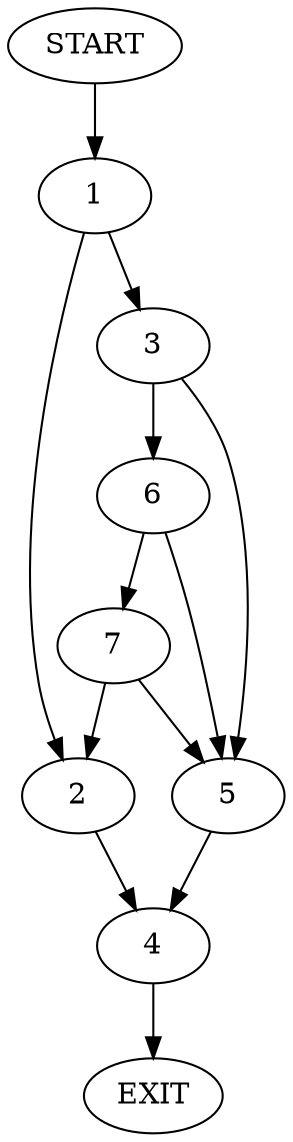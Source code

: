 digraph {
0 [label="START"]
8 [label="EXIT"]
0 -> 1
1 -> 2
1 -> 3
2 -> 4
3 -> 5
3 -> 6
5 -> 4
6 -> 7
6 -> 5
7 -> 5
7 -> 2
4 -> 8
}
